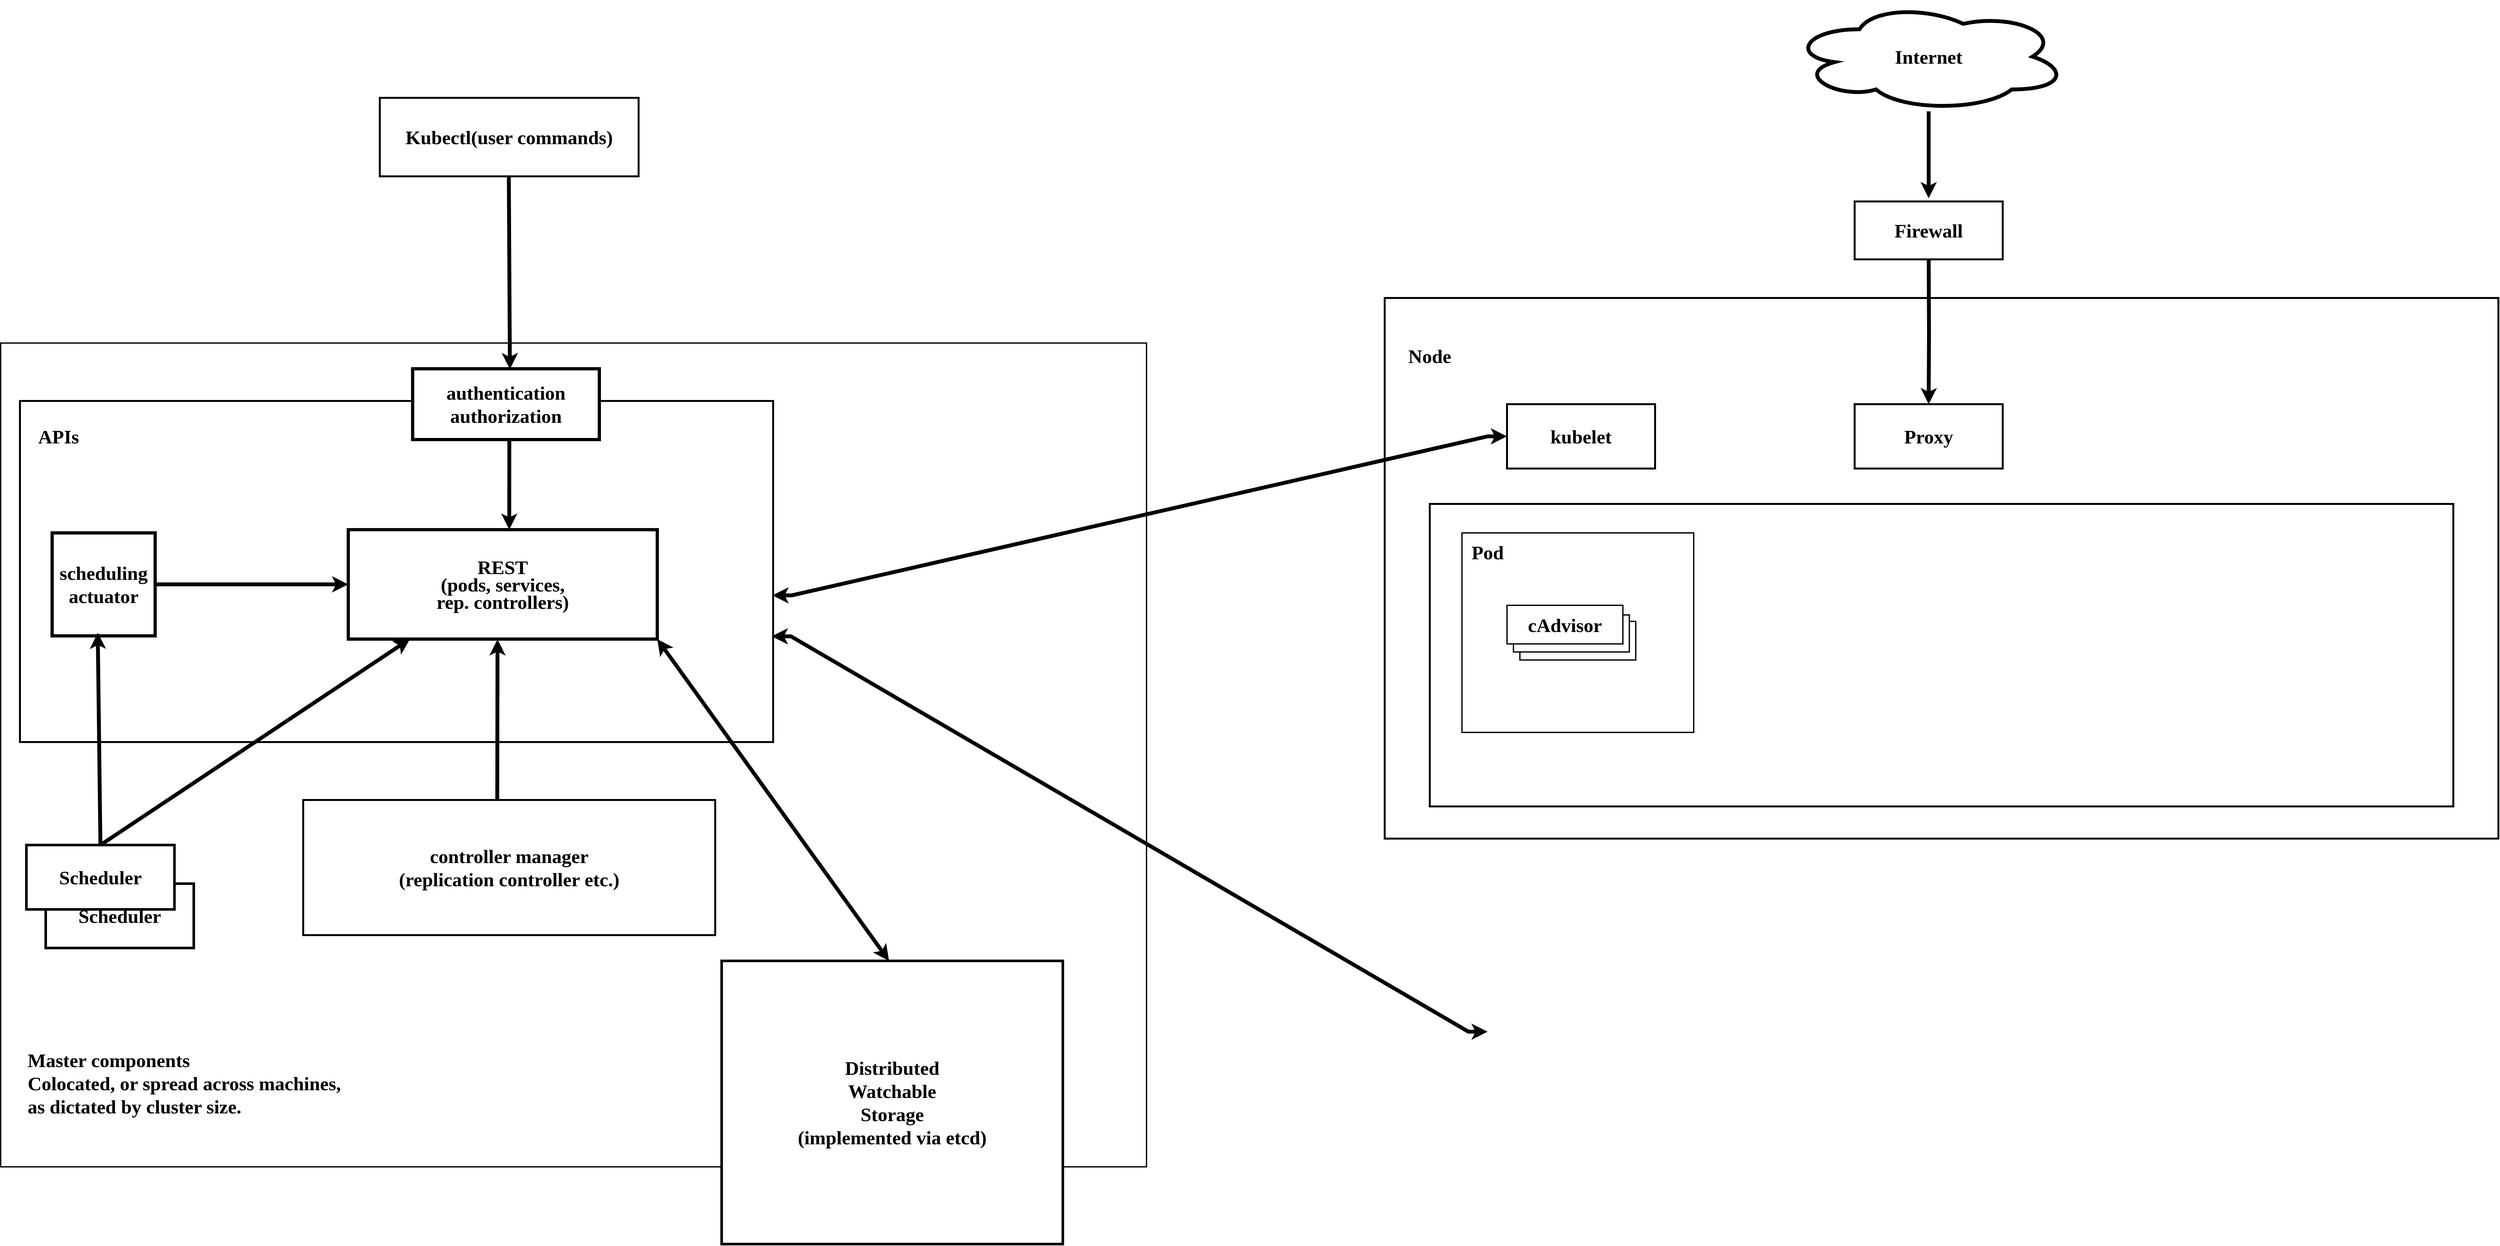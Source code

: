 <mxfile version="24.7.13">
  <diagram name="第 1 页" id="LvspWGDVvsqheb7RMKRR">
    <mxGraphModel dx="2745" dy="1413" grid="1" gridSize="10" guides="1" tooltips="1" connect="1" arrows="1" fold="1" page="1" pageScale="1" pageWidth="4000" pageHeight="2239" math="0" shadow="0">
      <root>
        <mxCell id="0" />
        <mxCell id="1" parent="0" />
        <mxCell id="ktVLUo-EPOUu5IFAiA05-36" value="" style="rounded=0;whiteSpace=wrap;html=1;movable=0;resizable=0;rotatable=0;deletable=0;editable=0;locked=1;connectable=0;strokeWidth=3;" vertex="1" parent="1">
          <mxGeometry x="2180" y="510" width="1730" height="840" as="geometry" />
        </mxCell>
        <mxCell id="ktVLUo-EPOUu5IFAiA05-21" value="" style="rounded=0;whiteSpace=wrap;html=1;strokeColor=#000000;strokeWidth=2;" vertex="1" parent="1">
          <mxGeometry x="30" y="580" width="1780" height="1280" as="geometry" />
        </mxCell>
        <mxCell id="ktVLUo-EPOUu5IFAiA05-16" value="&lt;font style=&quot;font-size: 30px;&quot; face=&quot;Comic Sans MS&quot;&gt;&lt;b&gt;Scheduler&lt;/b&gt;&lt;/font&gt;" style="rounded=0;whiteSpace=wrap;html=1;strokeWidth=4;" vertex="1" parent="1">
          <mxGeometry x="100" y="1420" width="230" height="100" as="geometry" />
        </mxCell>
        <mxCell id="ktVLUo-EPOUu5IFAiA05-4" value="" style="rounded=0;whiteSpace=wrap;html=1;strokeWidth=3;" vertex="1" parent="1">
          <mxGeometry x="60" y="670" width="1170" height="530" as="geometry" />
        </mxCell>
        <mxCell id="ktVLUo-EPOUu5IFAiA05-15" value="" style="endArrow=classic;html=1;rounded=0;strokeWidth=6;curved=0;endSize=6;exitX=0.5;exitY=0;exitDx=0;exitDy=0;entryX=0.2;entryY=0.998;entryDx=0;entryDy=0;entryPerimeter=0;" edge="1" parent="1" source="ktVLUo-EPOUu5IFAiA05-14" target="ktVLUo-EPOUu5IFAiA05-9">
          <mxGeometry width="50" height="50" relative="1" as="geometry">
            <mxPoint x="604.58" y="1265" as="sourcePoint" />
            <mxPoint x="560" y="1040" as="targetPoint" />
          </mxGeometry>
        </mxCell>
        <mxCell id="ktVLUo-EPOUu5IFAiA05-5" value="&lt;div style=&quot;font-size: 30px;&quot;&gt;&lt;font style=&quot;font-size: 30px;&quot; face=&quot;Comic Sans MS&quot;&gt;&lt;b&gt;authentication&lt;/b&gt;&lt;/font&gt;&lt;/div&gt;&lt;div style=&quot;font-size: 30px;&quot;&gt;&lt;font style=&quot;font-size: 30px;&quot; face=&quot;Comic Sans MS&quot;&gt;&lt;b&gt;authorization&lt;/b&gt;&lt;/font&gt;&lt;/div&gt;" style="rounded=0;whiteSpace=wrap;html=1;strokeWidth=5;" vertex="1" parent="1">
          <mxGeometry x="670" y="620" width="290" height="110" as="geometry" />
        </mxCell>
        <mxCell id="ktVLUo-EPOUu5IFAiA05-6" value="&lt;b&gt;&lt;font face=&quot;Comic Sans MS&quot; style=&quot;font-size: 30px;&quot;&gt;APIs&lt;/font&gt;&lt;/b&gt;" style="text;html=1;align=center;verticalAlign=middle;whiteSpace=wrap;rounded=0;" vertex="1" parent="1">
          <mxGeometry x="90" y="710" width="60" height="30" as="geometry" />
        </mxCell>
        <mxCell id="ktVLUo-EPOUu5IFAiA05-7" value="" style="group;strokeColor=default;strokeWidth=5;" vertex="1" connectable="0" parent="1">
          <mxGeometry x="620" y="200" width="400" height="120" as="geometry" />
        </mxCell>
        <mxCell id="ktVLUo-EPOUu5IFAiA05-1" value="&lt;font face=&quot;Comic Sans MS&quot; style=&quot;font-size: 30px;&quot;&gt;&lt;b&gt;Kubectl(user commands)&lt;/b&gt;&lt;/font&gt;" style="rounded=0;whiteSpace=wrap;html=1;" vertex="1" parent="ktVLUo-EPOUu5IFAiA05-7">
          <mxGeometry width="400" height="120.0" as="geometry" />
        </mxCell>
        <mxCell id="ktVLUo-EPOUu5IFAiA05-2" value="" style="endArrow=classic;html=1;rounded=0;strokeWidth=6;exitX=0.4;exitY=1.015;exitDx=0;exitDy=0;exitPerimeter=0;entryX=0.521;entryY=0.006;entryDx=0;entryDy=0;entryPerimeter=0;" edge="1" parent="ktVLUo-EPOUu5IFAiA05-7" target="ktVLUo-EPOUu5IFAiA05-5">
          <mxGeometry width="50" height="50" relative="1" as="geometry">
            <mxPoint x="199.41" y="120.0" as="sourcePoint" />
            <mxPoint x="210" y="573.333" as="targetPoint" />
          </mxGeometry>
        </mxCell>
        <mxCell id="ktVLUo-EPOUu5IFAiA05-8" value="" style="endArrow=classic;html=1;rounded=0;strokeWidth=6;exitX=0.518;exitY=1.001;exitDx=0;exitDy=0;exitPerimeter=0;entryX=0.521;entryY=0;entryDx=0;entryDy=0;entryPerimeter=0;" edge="1" parent="1" source="ktVLUo-EPOUu5IFAiA05-5" target="ktVLUo-EPOUu5IFAiA05-9">
          <mxGeometry width="50" height="50" relative="1" as="geometry">
            <mxPoint x="820.23" y="735" as="sourcePoint" />
            <mxPoint x="819.38" y="815" as="targetPoint" />
          </mxGeometry>
        </mxCell>
        <mxCell id="ktVLUo-EPOUu5IFAiA05-9" value="&lt;div style=&quot;font-size: 30px; line-height: 90%;&quot;&gt;&lt;font face=&quot;Comic Sans MS&quot; style=&quot;font-size: 30px;&quot;&gt;&lt;b&gt;REST&lt;/b&gt;&lt;/font&gt;&lt;/div&gt;&lt;div style=&quot;font-size: 30px; line-height: 90%;&quot;&gt;&lt;font face=&quot;Comic Sans MS&quot; style=&quot;font-size: 30px;&quot;&gt;&lt;b&gt;(pods, services,&lt;/b&gt;&lt;/font&gt;&lt;/div&gt;&lt;div style=&quot;font-size: 30px; line-height: 90%;&quot;&gt;&lt;font face=&quot;Comic Sans MS&quot; style=&quot;font-size: 30px;&quot;&gt;&lt;b&gt;rep. controllers)&lt;/b&gt;&lt;/font&gt;&lt;/div&gt;" style="rounded=0;whiteSpace=wrap;html=1;strokeWidth=5;" vertex="1" parent="1">
          <mxGeometry x="570" y="870" width="480" height="170" as="geometry" />
        </mxCell>
        <mxCell id="ktVLUo-EPOUu5IFAiA05-10" value="&lt;div style=&quot;font-size: 30px;&quot;&gt;&lt;font face=&quot;Comic Sans MS&quot; style=&quot;font-size: 30px;&quot;&gt;&lt;b&gt;scheduling&lt;/b&gt;&lt;/font&gt;&lt;/div&gt;&lt;div style=&quot;font-size: 30px;&quot;&gt;&lt;font face=&quot;Comic Sans MS&quot; style=&quot;font-size: 30px;&quot;&gt;&lt;b&gt;actuator&lt;/b&gt;&lt;/font&gt;&lt;/div&gt;" style="rounded=0;whiteSpace=wrap;html=1;strokeWidth=5;" vertex="1" parent="1">
          <mxGeometry x="110" y="875" width="160" height="160" as="geometry" />
        </mxCell>
        <mxCell id="ktVLUo-EPOUu5IFAiA05-11" value="" style="endArrow=classic;html=1;rounded=0;strokeWidth=6;exitX=1;exitY=0.5;exitDx=0;exitDy=0;entryX=0;entryY=0.5;entryDx=0;entryDy=0;" edge="1" parent="1" source="ktVLUo-EPOUu5IFAiA05-10" target="ktVLUo-EPOUu5IFAiA05-9">
          <mxGeometry width="50" height="50" relative="1" as="geometry">
            <mxPoint x="310.85" y="860" as="sourcePoint" />
            <mxPoint x="310" y="940" as="targetPoint" />
          </mxGeometry>
        </mxCell>
        <mxCell id="ktVLUo-EPOUu5IFAiA05-13" value="" style="endArrow=classic;html=1;rounded=0;strokeWidth=6;curved=0;endSize=6;exitX=0.5;exitY=0;exitDx=0;exitDy=0;" edge="1" parent="1" source="ktVLUo-EPOUu5IFAiA05-14">
          <mxGeometry width="50" height="50" relative="1" as="geometry">
            <mxPoint x="180" y="1260" as="sourcePoint" />
            <mxPoint x="180.85" y="1030" as="targetPoint" />
          </mxGeometry>
        </mxCell>
        <mxCell id="ktVLUo-EPOUu5IFAiA05-14" value="&lt;font style=&quot;font-size: 30px;&quot; face=&quot;Comic Sans MS&quot;&gt;&lt;b&gt;Scheduler&lt;/b&gt;&lt;/font&gt;" style="rounded=0;whiteSpace=wrap;html=1;strokeWidth=4;" vertex="1" parent="1">
          <mxGeometry x="70" y="1360" width="230" height="100" as="geometry" />
        </mxCell>
        <mxCell id="ktVLUo-EPOUu5IFAiA05-17" value="&lt;div style=&quot;font-size: 30px;&quot;&gt;&lt;font style=&quot;font-size: 30px;&quot; face=&quot;Comic Sans MS&quot;&gt;&lt;b style=&quot;font-size: 30px;&quot;&gt;controller manager&lt;/b&gt;&lt;/font&gt;&lt;/div&gt;&lt;div style=&quot;font-size: 30px;&quot;&gt;&lt;font style=&quot;font-size: 30px;&quot; face=&quot;Comic Sans MS&quot;&gt;&lt;b style=&quot;font-size: 30px;&quot;&gt;(replication controller etc.)&lt;/b&gt;&lt;/font&gt;&lt;/div&gt;" style="rounded=0;whiteSpace=wrap;html=1;fontSize=30;strokeWidth=3;" vertex="1" parent="1">
          <mxGeometry x="500" y="1290" width="640" height="210" as="geometry" />
        </mxCell>
        <mxCell id="ktVLUo-EPOUu5IFAiA05-19" value="" style="endArrow=classic;html=1;rounded=0;strokeWidth=6;entryX=0.483;entryY=1.002;entryDx=0;entryDy=0;entryPerimeter=0;exitX=0.471;exitY=0.006;exitDx=0;exitDy=0;exitPerimeter=0;" edge="1" parent="1" source="ktVLUo-EPOUu5IFAiA05-17" target="ktVLUo-EPOUu5IFAiA05-9">
          <mxGeometry width="50" height="50" relative="1" as="geometry">
            <mxPoint x="780" y="1290" as="sourcePoint" />
            <mxPoint x="840" y="1140" as="targetPoint" />
          </mxGeometry>
        </mxCell>
        <mxCell id="ktVLUo-EPOUu5IFAiA05-20" value="" style="endArrow=classic;startArrow=classic;html=1;rounded=0;strokeWidth=6;entryX=1;entryY=1;entryDx=0;entryDy=0;" edge="1" parent="1" target="ktVLUo-EPOUu5IFAiA05-9">
          <mxGeometry width="50" height="50" relative="1" as="geometry">
            <mxPoint x="1410" y="1540" as="sourcePoint" />
            <mxPoint x="1460" y="1450" as="targetPoint" />
          </mxGeometry>
        </mxCell>
        <mxCell id="ktVLUo-EPOUu5IFAiA05-22" value="&lt;div style=&quot;font-size: 30px;&quot;&gt;&lt;font face=&quot;Comic Sans MS&quot; style=&quot;font-size: 30px;&quot;&gt;&lt;b&gt;Distributed&lt;/b&gt;&lt;/font&gt;&lt;/div&gt;&lt;div style=&quot;font-size: 30px;&quot;&gt;&lt;font face=&quot;Comic Sans MS&quot; style=&quot;font-size: 30px;&quot;&gt;&lt;b&gt;Watchable&lt;/b&gt;&lt;/font&gt;&lt;/div&gt;&lt;div style=&quot;font-size: 30px;&quot;&gt;&lt;font face=&quot;Comic Sans MS&quot; style=&quot;font-size: 30px;&quot;&gt;&lt;b&gt;Storage&lt;/b&gt;&lt;/font&gt;&lt;/div&gt;&lt;div style=&quot;font-size: 30px;&quot;&gt;&lt;font face=&quot;Comic Sans MS&quot; style=&quot;font-size: 30px;&quot;&gt;&lt;b&gt;(implemented via etcd)&lt;/b&gt;&lt;/font&gt;&lt;/div&gt;" style="rounded=0;whiteSpace=wrap;html=1;strokeWidth=4;" vertex="1" parent="1">
          <mxGeometry x="1150" y="1540" width="530" height="440" as="geometry" />
        </mxCell>
        <mxCell id="ktVLUo-EPOUu5IFAiA05-23" value="&lt;div style=&quot;font-size: 30px;&quot;&gt;&lt;b style=&quot;&quot;&gt;&lt;font face=&quot;Comic Sans MS&quot; style=&quot;font-size: 30px;&quot;&gt;Master components&lt;/font&gt;&lt;/b&gt;&lt;/div&gt;&lt;div style=&quot;font-size: 30px;&quot;&gt;&lt;b&gt;&lt;font face=&quot;Comic Sans MS&quot; style=&quot;font-size: 30px;&quot;&gt;Colocated, or spread across machines,&lt;/font&gt;&lt;/b&gt;&lt;/div&gt;&lt;div style=&quot;font-size: 30px;&quot;&gt;&lt;b style=&quot;&quot;&gt;&lt;font face=&quot;Comic Sans MS&quot; style=&quot;font-size: 30px;&quot;&gt;as dictated by cluster size.&lt;/font&gt;&lt;/b&gt;&lt;/div&gt;" style="text;html=1;align=left;verticalAlign=middle;whiteSpace=wrap;rounded=0;" vertex="1" parent="1">
          <mxGeometry x="70" y="1610" width="910" height="240" as="geometry" />
        </mxCell>
        <mxCell id="ktVLUo-EPOUu5IFAiA05-30" value="" style="endArrow=classic;startArrow=classic;html=1;rounded=0;edgeStyle=entityRelationEdgeStyle;strokeWidth=6;exitX=0.999;exitY=0.57;exitDx=0;exitDy=0;exitPerimeter=0;entryX=0;entryY=0.5;entryDx=0;entryDy=0;" edge="1" parent="1" source="ktVLUo-EPOUu5IFAiA05-4" target="ktVLUo-EPOUu5IFAiA05-39">
          <mxGeometry width="50" height="50" relative="1" as="geometry">
            <mxPoint x="2310" y="590" as="sourcePoint" />
            <mxPoint x="2370" y="720" as="targetPoint" />
            <Array as="points">
              <mxPoint x="2180" y="940" />
            </Array>
          </mxGeometry>
        </mxCell>
        <mxCell id="ktVLUo-EPOUu5IFAiA05-31" value="" style="endArrow=classic;startArrow=classic;html=1;rounded=0;edgeStyle=entityRelationEdgeStyle;strokeWidth=6;exitX=0.998;exitY=0.69;exitDx=0;exitDy=0;exitPerimeter=0;" edge="1" parent="1" source="ktVLUo-EPOUu5IFAiA05-4">
          <mxGeometry width="50" height="50" relative="1" as="geometry">
            <mxPoint x="1230" y="1035.0" as="sourcePoint" />
            <mxPoint x="2340" y="1650" as="targetPoint" />
            <Array as="points">
              <mxPoint x="1228.83" y="1003.12" />
            </Array>
          </mxGeometry>
        </mxCell>
        <mxCell id="ktVLUo-EPOUu5IFAiA05-34" value="" style="edgeStyle=orthogonalEdgeStyle;rounded=0;orthogonalLoop=1;jettySize=auto;html=1;strokeWidth=6;" edge="1" parent="1" source="ktVLUo-EPOUu5IFAiA05-32">
          <mxGeometry relative="1" as="geometry">
            <mxPoint x="3025.0" y="355" as="targetPoint" />
          </mxGeometry>
        </mxCell>
        <mxCell id="ktVLUo-EPOUu5IFAiA05-32" value="&lt;font face=&quot;Comic Sans MS&quot; style=&quot;font-size: 30px;&quot;&gt;&lt;b&gt;Internet&lt;/b&gt;&lt;/font&gt;" style="ellipse;shape=cloud;whiteSpace=wrap;html=1;strokeWidth=6;" vertex="1" parent="1">
          <mxGeometry x="2810" y="50" width="430" height="170" as="geometry" />
        </mxCell>
        <mxCell id="ktVLUo-EPOUu5IFAiA05-35" value="&lt;font face=&quot;Comic Sans MS&quot; style=&quot;font-size: 30px;&quot;&gt;&lt;b&gt;Firewall&lt;/b&gt;&lt;/font&gt;" style="rounded=0;whiteSpace=wrap;html=1;strokeWidth=3;" vertex="1" parent="1">
          <mxGeometry x="2910" y="360" width="230" height="90" as="geometry" />
        </mxCell>
        <mxCell id="ktVLUo-EPOUu5IFAiA05-38" value="&lt;font style=&quot;font-size: 30px;&quot; face=&quot;Comic Sans MS&quot;&gt;&lt;b&gt;Node&lt;/b&gt;&lt;/font&gt;" style="text;html=1;align=center;verticalAlign=middle;whiteSpace=wrap;rounded=0;" vertex="1" parent="1">
          <mxGeometry x="2220" y="600" width="60" as="geometry" />
        </mxCell>
        <mxCell id="ktVLUo-EPOUu5IFAiA05-39" value="&lt;b&gt;&lt;font style=&quot;font-size: 30px;&quot; face=&quot;Comic Sans MS&quot;&gt;kubelet&lt;/font&gt;&lt;/b&gt;" style="rounded=0;whiteSpace=wrap;html=1;strokeWidth=3;" vertex="1" parent="1">
          <mxGeometry x="2370" y="675" width="230" height="100" as="geometry" />
        </mxCell>
        <mxCell id="ktVLUo-EPOUu5IFAiA05-40" value="&lt;b&gt;&lt;font style=&quot;font-size: 30px;&quot; face=&quot;Comic Sans MS&quot;&gt;Proxy&lt;/font&gt;&lt;/b&gt;" style="rounded=0;whiteSpace=wrap;html=1;strokeWidth=3;" vertex="1" parent="1">
          <mxGeometry x="2910" y="675" width="230" height="100" as="geometry" />
        </mxCell>
        <mxCell id="ktVLUo-EPOUu5IFAiA05-43" value="" style="edgeStyle=orthogonalEdgeStyle;rounded=0;orthogonalLoop=1;jettySize=auto;html=1;strokeWidth=6;exitX=0.523;exitY=0.996;exitDx=0;exitDy=0;exitPerimeter=0;entryX=0.5;entryY=0;entryDx=0;entryDy=0;" edge="1" parent="1" target="ktVLUo-EPOUu5IFAiA05-40">
          <mxGeometry relative="1" as="geometry">
            <mxPoint x="3025.03" y="450" as="sourcePoint" />
            <mxPoint x="3024.74" y="605.36" as="targetPoint" />
          </mxGeometry>
        </mxCell>
        <mxCell id="ktVLUo-EPOUu5IFAiA05-44" value="" style="rounded=0;whiteSpace=wrap;html=1;strokeWidth=3;" vertex="1" parent="1">
          <mxGeometry x="2250" y="830" width="1590" height="470" as="geometry" />
        </mxCell>
        <mxCell id="ktVLUo-EPOUu5IFAiA05-45" value="" style="rounded=0;whiteSpace=wrap;html=1;strokeWidth=2;movable=1;resizable=1;rotatable=1;deletable=1;editable=1;locked=0;connectable=1;" vertex="1" parent="1">
          <mxGeometry x="2300" y="875" width="360" height="310" as="geometry" />
        </mxCell>
        <mxCell id="ktVLUo-EPOUu5IFAiA05-46" value="&lt;font face=&quot;Comic Sans MS&quot; style=&quot;font-size: 30px;&quot;&gt;&lt;b&gt;Pod&lt;/b&gt;&lt;/font&gt;" style="text;html=1;align=center;verticalAlign=middle;whiteSpace=wrap;rounded=0;" vertex="1" parent="1">
          <mxGeometry x="2310" y="890" width="60" height="30" as="geometry" />
        </mxCell>
        <mxCell id="ktVLUo-EPOUu5IFAiA05-55" value="" style="group;strokeWidth=2;strokeColor=none;" vertex="1" connectable="0" parent="1">
          <mxGeometry x="2370" y="987.5" width="200" height="85" as="geometry" />
        </mxCell>
        <mxCell id="ktVLUo-EPOUu5IFAiA05-47" value="&lt;b&gt;&lt;font face=&quot;Comic Sans MS&quot; style=&quot;font-size: 30px;&quot;&gt;cAdvisor&lt;/font&gt;&lt;/b&gt;" style="rounded=0;whiteSpace=wrap;html=1;strokeWidth=2;" vertex="1" parent="ktVLUo-EPOUu5IFAiA05-55">
          <mxGeometry x="20" y="25" width="180" height="60" as="geometry" />
        </mxCell>
        <mxCell id="ktVLUo-EPOUu5IFAiA05-53" value="&lt;b&gt;&lt;font face=&quot;Comic Sans MS&quot; style=&quot;font-size: 30px;&quot;&gt;cAdvisor&lt;/font&gt;&lt;/b&gt;" style="rounded=0;whiteSpace=wrap;html=1;strokeWidth=2;" vertex="1" parent="ktVLUo-EPOUu5IFAiA05-55">
          <mxGeometry x="10" y="15" width="180" height="57.5" as="geometry" />
        </mxCell>
        <mxCell id="ktVLUo-EPOUu5IFAiA05-54" value="&lt;b&gt;&lt;font face=&quot;Comic Sans MS&quot; style=&quot;font-size: 30px;&quot;&gt;cAdvisor&lt;/font&gt;&lt;/b&gt;" style="rounded=0;whiteSpace=wrap;html=1;strokeWidth=2;" vertex="1" parent="ktVLUo-EPOUu5IFAiA05-55">
          <mxGeometry width="180" height="60" as="geometry" />
        </mxCell>
      </root>
    </mxGraphModel>
  </diagram>
</mxfile>

